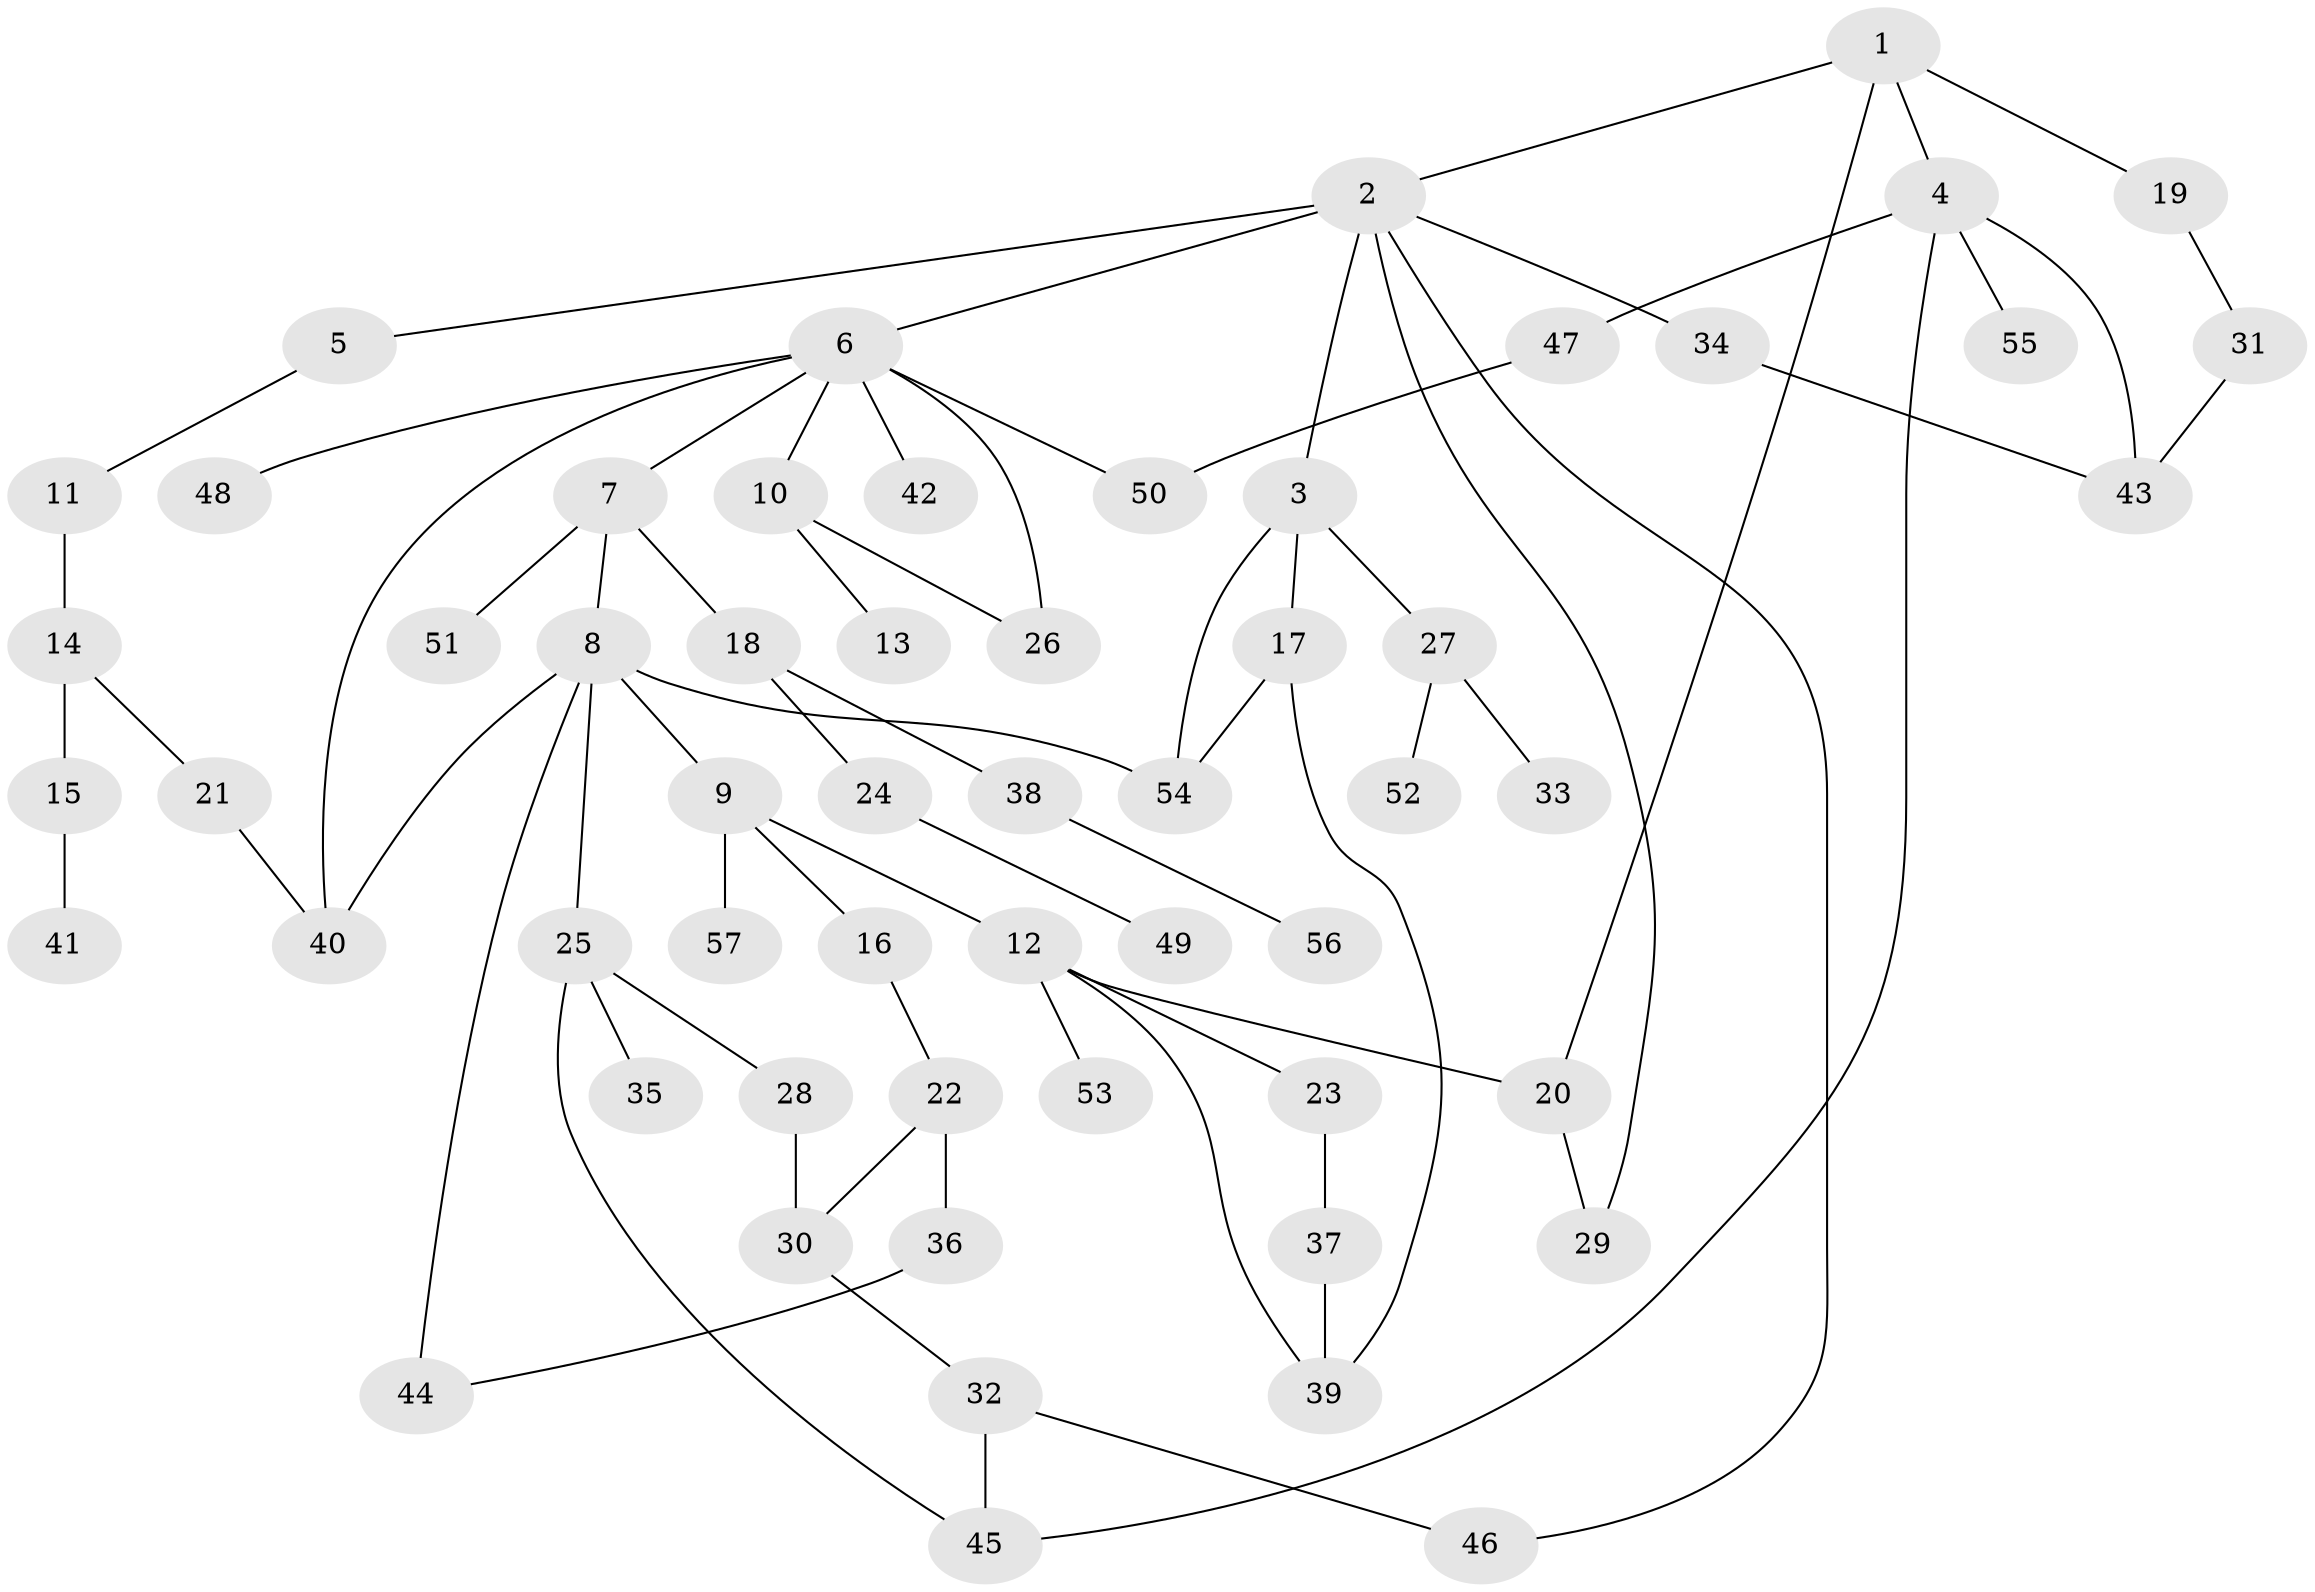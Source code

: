 // Generated by graph-tools (version 1.1) at 2025/13/03/09/25 04:13:38]
// undirected, 57 vertices, 73 edges
graph export_dot {
graph [start="1"]
  node [color=gray90,style=filled];
  1;
  2;
  3;
  4;
  5;
  6;
  7;
  8;
  9;
  10;
  11;
  12;
  13;
  14;
  15;
  16;
  17;
  18;
  19;
  20;
  21;
  22;
  23;
  24;
  25;
  26;
  27;
  28;
  29;
  30;
  31;
  32;
  33;
  34;
  35;
  36;
  37;
  38;
  39;
  40;
  41;
  42;
  43;
  44;
  45;
  46;
  47;
  48;
  49;
  50;
  51;
  52;
  53;
  54;
  55;
  56;
  57;
  1 -- 2;
  1 -- 4;
  1 -- 19;
  1 -- 20;
  2 -- 3;
  2 -- 5;
  2 -- 6;
  2 -- 29;
  2 -- 34;
  2 -- 46;
  3 -- 17;
  3 -- 27;
  3 -- 54;
  4 -- 43;
  4 -- 45;
  4 -- 47;
  4 -- 55;
  5 -- 11;
  6 -- 7;
  6 -- 10;
  6 -- 26;
  6 -- 40;
  6 -- 42;
  6 -- 48;
  6 -- 50;
  7 -- 8;
  7 -- 18;
  7 -- 51;
  8 -- 9;
  8 -- 25;
  8 -- 44;
  8 -- 54;
  8 -- 40;
  9 -- 12;
  9 -- 16;
  9 -- 57;
  10 -- 13;
  10 -- 26;
  11 -- 14;
  12 -- 23;
  12 -- 53;
  12 -- 20;
  12 -- 39;
  14 -- 15;
  14 -- 21;
  15 -- 41;
  16 -- 22;
  17 -- 54;
  17 -- 39;
  18 -- 24;
  18 -- 38;
  19 -- 31;
  20 -- 29;
  21 -- 40;
  22 -- 36;
  22 -- 30;
  23 -- 37;
  24 -- 49;
  25 -- 28;
  25 -- 35;
  25 -- 45;
  27 -- 33;
  27 -- 52;
  28 -- 30;
  30 -- 32;
  31 -- 43;
  32 -- 46;
  32 -- 45;
  34 -- 43;
  36 -- 44;
  37 -- 39;
  38 -- 56;
  47 -- 50;
}
